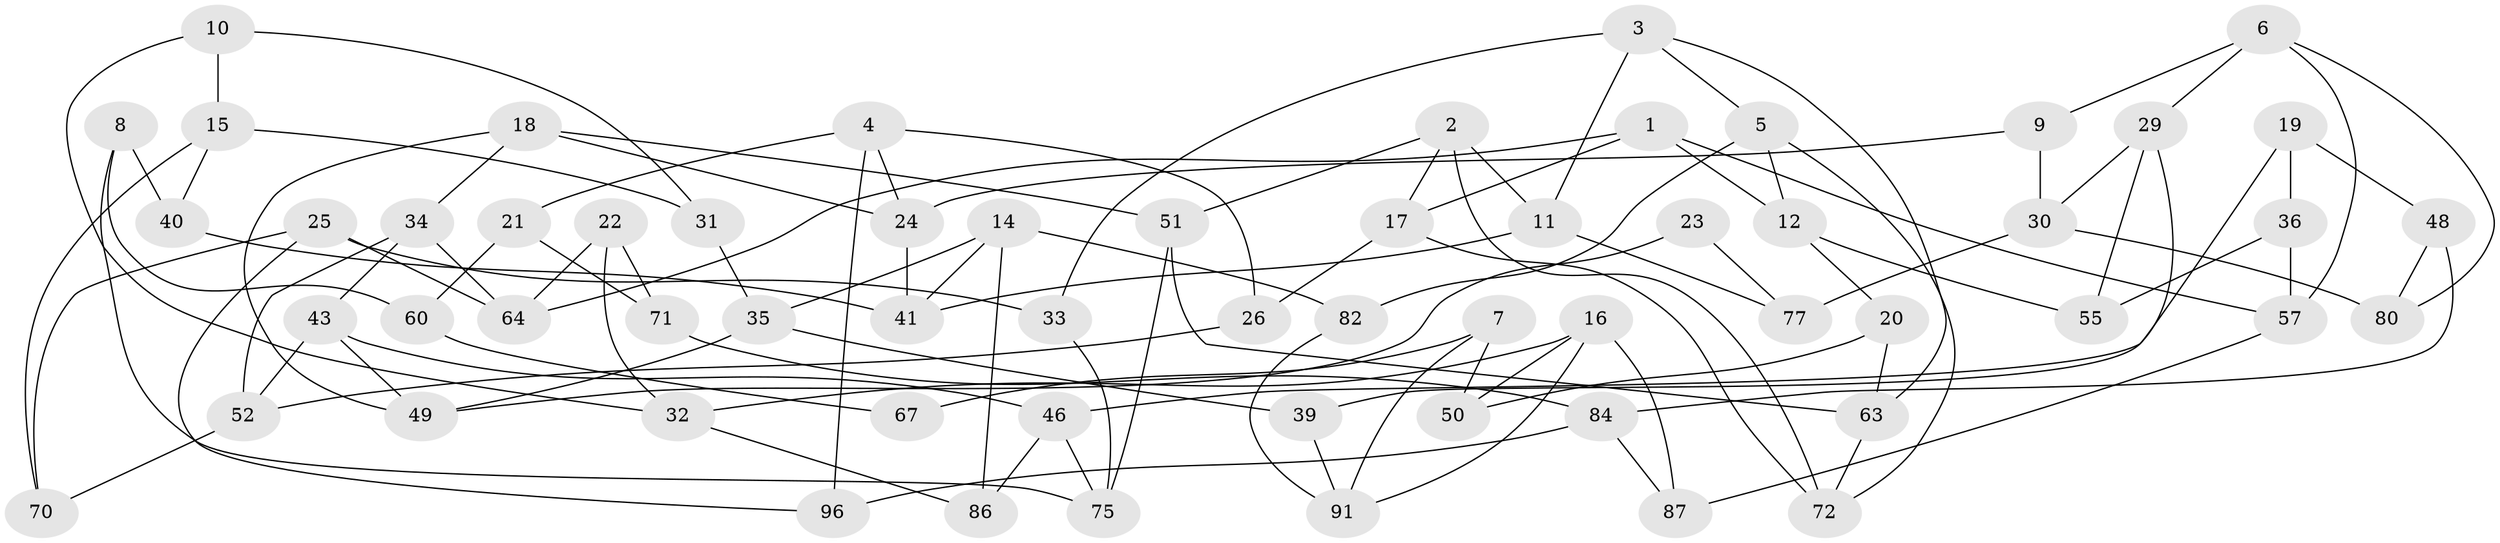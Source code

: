 // original degree distribution, {3: 1.0}
// Generated by graph-tools (version 1.1) at 2025/39/02/21/25 10:39:00]
// undirected, 61 vertices, 107 edges
graph export_dot {
graph [start="1"]
  node [color=gray90,style=filled];
  1 [super="+44"];
  2 [super="+45"];
  3 [super="+28"];
  4 [super="+58"];
  5 [super="+37"];
  6 [super="+13"];
  7 [super="+38"];
  8;
  9;
  10;
  11 [super="+61"];
  12 [super="+65"];
  14 [super="+47"];
  15 [super="+79"];
  16 [super="+88"];
  17 [super="+53"];
  18 [super="+27"];
  19 [super="+73"];
  20;
  21 [super="+56"];
  22;
  23;
  24 [super="+54"];
  25 [super="+62"];
  26;
  29 [super="+59"];
  30 [super="+100"];
  31;
  32 [super="+68"];
  33;
  34 [super="+66"];
  35 [super="+42"];
  36 [super="+81"];
  39;
  40;
  41 [super="+78"];
  43 [super="+99"];
  46 [super="+89"];
  48;
  49 [super="+85"];
  50;
  51 [super="+94"];
  52 [super="+92"];
  55;
  57 [super="+95"];
  60;
  63 [super="+93"];
  64 [super="+69"];
  67;
  70;
  71 [super="+76"];
  72 [super="+74"];
  75 [super="+83"];
  77 [super="+98"];
  80;
  82;
  84 [super="+90"];
  86;
  87;
  91 [super="+97"];
  96;
  1 -- 57;
  1 -- 64;
  1 -- 12;
  1 -- 17;
  2 -- 51;
  2 -- 72;
  2 -- 11;
  2 -- 17;
  3 -- 63;
  3 -- 33;
  3 -- 11;
  3 -- 5;
  4 -- 96;
  4 -- 26;
  4 -- 24;
  4 -- 21;
  5 -- 82;
  5 -- 72;
  5 -- 12;
  6 -- 29;
  6 -- 9;
  6 -- 80;
  6 -- 57;
  7 -- 67 [weight=2];
  7 -- 91;
  7 -- 50;
  8 -- 60;
  8 -- 40;
  8 -- 75;
  9 -- 30;
  9 -- 24;
  10 -- 31;
  10 -- 15;
  10 -- 32;
  11 -- 77;
  11 -- 41;
  12 -- 20;
  12 -- 55;
  14 -- 82;
  14 -- 86;
  14 -- 41;
  14 -- 35;
  15 -- 40;
  15 -- 31;
  15 -- 70;
  16 -- 87;
  16 -- 91;
  16 -- 50;
  16 -- 32;
  17 -- 26;
  17 -- 72;
  18 -- 34;
  18 -- 24;
  18 -- 49;
  18 -- 51;
  19 -- 48;
  19 -- 36 [weight=2];
  19 -- 46;
  20 -- 50;
  20 -- 63;
  21 -- 71 [weight=2];
  21 -- 60;
  22 -- 64;
  22 -- 71;
  22 -- 32;
  23 -- 77 [weight=2];
  23 -- 49;
  24 -- 41;
  25 -- 33;
  25 -- 70;
  25 -- 96;
  25 -- 64;
  26 -- 52;
  29 -- 39;
  29 -- 55;
  29 -- 30;
  30 -- 80;
  30 -- 77;
  31 -- 35;
  32 -- 86;
  33 -- 75;
  34 -- 64;
  34 -- 52;
  34 -- 43;
  35 -- 49;
  35 -- 39;
  36 -- 55;
  36 -- 57;
  39 -- 91;
  40 -- 41;
  43 -- 49;
  43 -- 46;
  43 -- 52;
  46 -- 86;
  46 -- 75;
  48 -- 80;
  48 -- 84;
  51 -- 75;
  51 -- 63;
  52 -- 70;
  57 -- 87;
  60 -- 67;
  63 -- 72;
  71 -- 84;
  82 -- 91;
  84 -- 96;
  84 -- 87;
}
